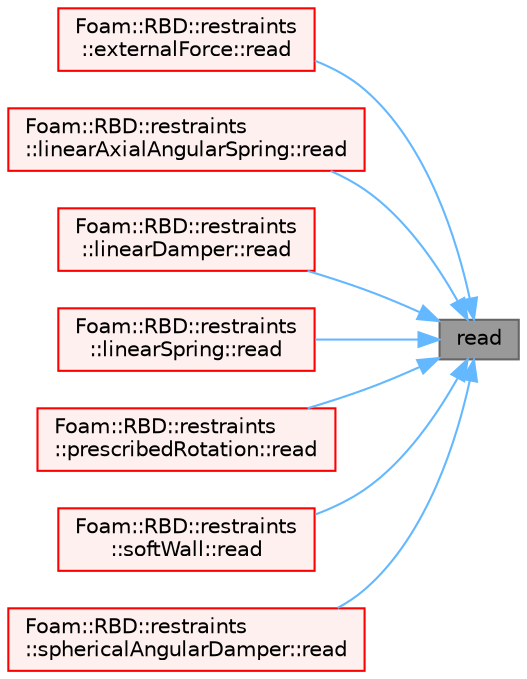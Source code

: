 digraph "read"
{
 // LATEX_PDF_SIZE
  bgcolor="transparent";
  edge [fontname=Helvetica,fontsize=10,labelfontname=Helvetica,labelfontsize=10];
  node [fontname=Helvetica,fontsize=10,shape=box,height=0.2,width=0.4];
  rankdir="RL";
  Node1 [id="Node000001",label="read",height=0.2,width=0.4,color="gray40", fillcolor="grey60", style="filled", fontcolor="black",tooltip=" "];
  Node1 -> Node2 [id="edge1_Node000001_Node000002",dir="back",color="steelblue1",style="solid",tooltip=" "];
  Node2 [id="Node000002",label="Foam::RBD::restraints\l::externalForce::read",height=0.2,width=0.4,color="red", fillcolor="#FFF0F0", style="filled",URL="$classFoam_1_1RBD_1_1restraints_1_1externalForce.html#a6ce0c64db98eb6144d363dbfc86104eb",tooltip=" "];
  Node1 -> Node4 [id="edge2_Node000001_Node000004",dir="back",color="steelblue1",style="solid",tooltip=" "];
  Node4 [id="Node000004",label="Foam::RBD::restraints\l::linearAxialAngularSpring::read",height=0.2,width=0.4,color="red", fillcolor="#FFF0F0", style="filled",URL="$classFoam_1_1RBD_1_1restraints_1_1linearAxialAngularSpring.html#a6ce0c64db98eb6144d363dbfc86104eb",tooltip=" "];
  Node1 -> Node6 [id="edge3_Node000001_Node000006",dir="back",color="steelblue1",style="solid",tooltip=" "];
  Node6 [id="Node000006",label="Foam::RBD::restraints\l::linearDamper::read",height=0.2,width=0.4,color="red", fillcolor="#FFF0F0", style="filled",URL="$classFoam_1_1RBD_1_1restraints_1_1linearDamper.html#a6ce0c64db98eb6144d363dbfc86104eb",tooltip=" "];
  Node1 -> Node8 [id="edge4_Node000001_Node000008",dir="back",color="steelblue1",style="solid",tooltip=" "];
  Node8 [id="Node000008",label="Foam::RBD::restraints\l::linearSpring::read",height=0.2,width=0.4,color="red", fillcolor="#FFF0F0", style="filled",URL="$classFoam_1_1RBD_1_1restraints_1_1linearSpring.html#a6ce0c64db98eb6144d363dbfc86104eb",tooltip=" "];
  Node1 -> Node10 [id="edge5_Node000001_Node000010",dir="back",color="steelblue1",style="solid",tooltip=" "];
  Node10 [id="Node000010",label="Foam::RBD::restraints\l::prescribedRotation::read",height=0.2,width=0.4,color="red", fillcolor="#FFF0F0", style="filled",URL="$classFoam_1_1RBD_1_1restraints_1_1prescribedRotation.html#a6ce0c64db98eb6144d363dbfc86104eb",tooltip=" "];
  Node1 -> Node12 [id="edge6_Node000001_Node000012",dir="back",color="steelblue1",style="solid",tooltip=" "];
  Node12 [id="Node000012",label="Foam::RBD::restraints\l::softWall::read",height=0.2,width=0.4,color="red", fillcolor="#FFF0F0", style="filled",URL="$classFoam_1_1RBD_1_1restraints_1_1softWall.html#a6ce0c64db98eb6144d363dbfc86104eb",tooltip=" "];
  Node1 -> Node14 [id="edge7_Node000001_Node000014",dir="back",color="steelblue1",style="solid",tooltip=" "];
  Node14 [id="Node000014",label="Foam::RBD::restraints\l::sphericalAngularDamper::read",height=0.2,width=0.4,color="red", fillcolor="#FFF0F0", style="filled",URL="$classFoam_1_1RBD_1_1restraints_1_1sphericalAngularDamper.html#a6ce0c64db98eb6144d363dbfc86104eb",tooltip=" "];
}
